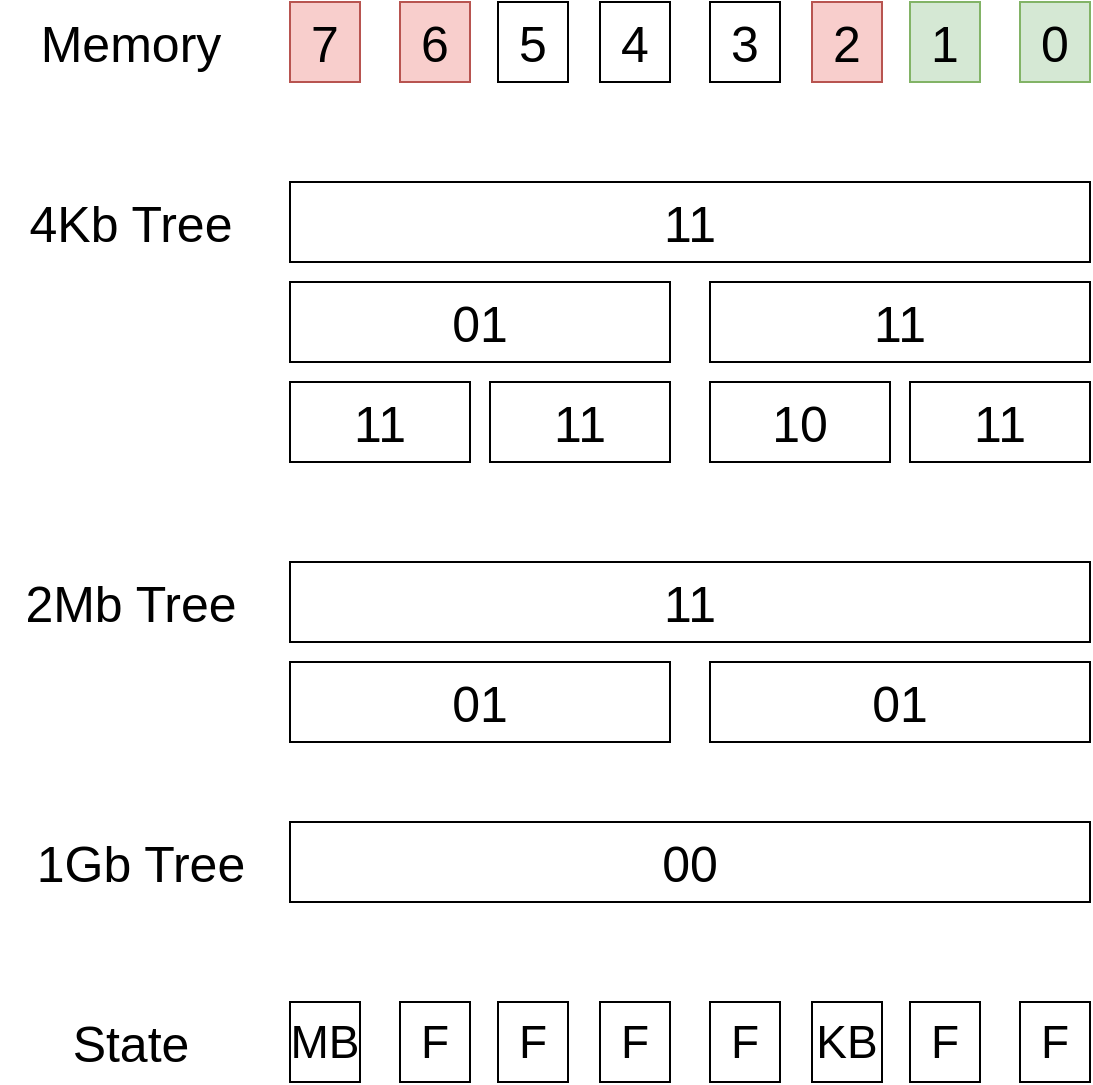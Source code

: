 <mxfile version="20.5.1" type="device"><diagram id="zjln9nGrKO4OnWLjlrIO" name="Page-1"><mxGraphModel dx="1926" dy="1133" grid="1" gridSize="10" guides="1" tooltips="1" connect="1" arrows="1" fold="1" page="1" pageScale="1" pageWidth="850" pageHeight="1100" math="0" shadow="0"><root><mxCell id="0"/><mxCell id="1" parent="0"/><mxCell id="dBjkYNTrU5PymwltPniq-23" value="&lt;font style=&quot;font-size: 25px;&quot;&gt;01&lt;/font&gt;" style="rounded=0;whiteSpace=wrap;html=1;" parent="1" vertex="1"><mxGeometry x="430" y="210" width="190" height="40" as="geometry"/></mxCell><mxCell id="dBjkYNTrU5PymwltPniq-24" value="&lt;font style=&quot;font-size: 25px;&quot;&gt;11&lt;/font&gt;" style="rounded=0;whiteSpace=wrap;html=1;" parent="1" vertex="1"><mxGeometry x="640" y="210" width="190" height="40" as="geometry"/></mxCell><mxCell id="dBjkYNTrU5PymwltPniq-28" value="&lt;font style=&quot;font-size: 25px;&quot;&gt;11&lt;/font&gt;" style="rounded=0;whiteSpace=wrap;html=1;" parent="1" vertex="1"><mxGeometry x="740" y="260" width="90" height="40" as="geometry"/></mxCell><mxCell id="dBjkYNTrU5PymwltPniq-29" value="&lt;font style=&quot;font-size: 25px;&quot;&gt;11&lt;/font&gt;" style="rounded=0;whiteSpace=wrap;html=1;" parent="1" vertex="1"><mxGeometry x="430" y="160" width="400" height="40" as="geometry"/></mxCell><mxCell id="dBjkYNTrU5PymwltPniq-31" value="&lt;font style=&quot;font-size: 25px;&quot;&gt;11&lt;/font&gt;" style="rounded=0;whiteSpace=wrap;html=1;" parent="1" vertex="1"><mxGeometry x="430" y="260" width="90" height="40" as="geometry"/></mxCell><mxCell id="dBjkYNTrU5PymwltPniq-32" value="&lt;font style=&quot;font-size: 25px;&quot;&gt;11&lt;/font&gt;" style="rounded=0;whiteSpace=wrap;html=1;" parent="1" vertex="1"><mxGeometry x="530" y="260" width="90" height="40" as="geometry"/></mxCell><mxCell id="dBjkYNTrU5PymwltPniq-33" value="&lt;font style=&quot;font-size: 25px;&quot;&gt;10&lt;/font&gt;" style="rounded=0;whiteSpace=wrap;html=1;" parent="1" vertex="1"><mxGeometry x="640" y="260" width="90" height="40" as="geometry"/></mxCell><mxCell id="dBjkYNTrU5PymwltPniq-35" value="4Kb Tree" style="text;html=1;align=center;verticalAlign=middle;resizable=0;points=[];autosize=1;strokeColor=none;fillColor=none;fontSize=25;" parent="1" vertex="1"><mxGeometry x="290" y="160" width="120" height="40" as="geometry"/></mxCell><mxCell id="dBjkYNTrU5PymwltPniq-37" value="&lt;font style=&quot;font-size: 25px;&quot;&gt;01&lt;/font&gt;" style="rounded=0;whiteSpace=wrap;html=1;" parent="1" vertex="1"><mxGeometry x="430" y="400" width="190" height="40" as="geometry"/></mxCell><mxCell id="dBjkYNTrU5PymwltPniq-38" value="&lt;font style=&quot;font-size: 25px;&quot;&gt;01&lt;/font&gt;" style="rounded=0;whiteSpace=wrap;html=1;" parent="1" vertex="1"><mxGeometry x="640" y="400" width="190" height="40" as="geometry"/></mxCell><mxCell id="dBjkYNTrU5PymwltPniq-40" value="&lt;font style=&quot;font-size: 25px;&quot;&gt;11&lt;/font&gt;" style="rounded=0;whiteSpace=wrap;html=1;" parent="1" vertex="1"><mxGeometry x="430" y="350" width="400" height="40" as="geometry"/></mxCell><mxCell id="dBjkYNTrU5PymwltPniq-47" value="2Mb Tree" style="text;html=1;align=center;verticalAlign=middle;resizable=0;points=[];autosize=1;strokeColor=none;fillColor=none;fontSize=25;" parent="1" vertex="1"><mxGeometry x="285" y="350" width="130" height="40" as="geometry"/></mxCell><mxCell id="dBjkYNTrU5PymwltPniq-50" value="&lt;font style=&quot;font-size: 25px;&quot;&gt;00&lt;/font&gt;" style="rounded=0;whiteSpace=wrap;html=1;" parent="1" vertex="1"><mxGeometry x="430" y="480" width="400" height="40" as="geometry"/></mxCell><mxCell id="dBjkYNTrU5PymwltPniq-51" value="1Gb Tree" style="text;html=1;align=center;verticalAlign=middle;resizable=0;points=[];autosize=1;strokeColor=none;fillColor=none;fontSize=25;" parent="1" vertex="1"><mxGeometry x="290" y="480" width="130" height="40" as="geometry"/></mxCell><mxCell id="TYhwPSes7DojMcwzIKbP-2" value="&lt;font style=&quot;font-size: 25px;&quot;&gt;7&lt;/font&gt;" style="rounded=0;whiteSpace=wrap;html=1;fillColor=#f8cecc;strokeColor=#b85450;" vertex="1" parent="1"><mxGeometry x="430" y="70" width="35" height="40" as="geometry"/></mxCell><mxCell id="TYhwPSes7DojMcwzIKbP-5" value="Memory" style="text;html=1;align=center;verticalAlign=middle;resizable=0;points=[];autosize=1;strokeColor=none;fillColor=none;fontSize=25;" vertex="1" parent="1"><mxGeometry x="295" y="70" width="110" height="40" as="geometry"/></mxCell><mxCell id="TYhwPSes7DojMcwzIKbP-8" value="&lt;font style=&quot;font-size: 25px;&quot;&gt;6&lt;/font&gt;" style="rounded=0;whiteSpace=wrap;html=1;fillColor=#f8cecc;strokeColor=#b85450;" vertex="1" parent="1"><mxGeometry x="485" y="70" width="35" height="40" as="geometry"/></mxCell><mxCell id="TYhwPSes7DojMcwzIKbP-9" value="&lt;font style=&quot;font-size: 25px;&quot;&gt;5&lt;/font&gt;" style="rounded=0;whiteSpace=wrap;html=1;" vertex="1" parent="1"><mxGeometry x="534" y="70" width="35" height="40" as="geometry"/></mxCell><mxCell id="TYhwPSes7DojMcwzIKbP-10" value="&lt;font style=&quot;font-size: 25px;&quot;&gt;4&lt;/font&gt;" style="rounded=0;whiteSpace=wrap;html=1;" vertex="1" parent="1"><mxGeometry x="585" y="70" width="35" height="40" as="geometry"/></mxCell><mxCell id="TYhwPSes7DojMcwzIKbP-11" value="&lt;font style=&quot;font-size: 25px;&quot;&gt;3&lt;/font&gt;" style="rounded=0;whiteSpace=wrap;html=1;" vertex="1" parent="1"><mxGeometry x="640" y="70" width="35" height="40" as="geometry"/></mxCell><mxCell id="TYhwPSes7DojMcwzIKbP-12" value="&lt;font style=&quot;font-size: 25px;&quot;&gt;2&lt;/font&gt;" style="rounded=0;whiteSpace=wrap;html=1;fillColor=#f8cecc;strokeColor=#b85450;" vertex="1" parent="1"><mxGeometry x="691" y="70" width="35" height="40" as="geometry"/></mxCell><mxCell id="TYhwPSes7DojMcwzIKbP-13" value="&lt;font style=&quot;font-size: 25px;&quot;&gt;1&lt;/font&gt;" style="rounded=0;whiteSpace=wrap;html=1;fillColor=#d5e8d4;strokeColor=#82b366;" vertex="1" parent="1"><mxGeometry x="740" y="70" width="35" height="40" as="geometry"/></mxCell><mxCell id="TYhwPSes7DojMcwzIKbP-14" value="&lt;font style=&quot;font-size: 25px;&quot;&gt;0&lt;/font&gt;" style="rounded=0;whiteSpace=wrap;html=1;fillColor=#d5e8d4;strokeColor=#82b366;" vertex="1" parent="1"><mxGeometry x="795" y="70" width="35" height="40" as="geometry"/></mxCell><mxCell id="TYhwPSes7DojMcwzIKbP-15" value="&lt;font style=&quot;font-size: 23px;&quot;&gt;MB&lt;/font&gt;" style="rounded=0;whiteSpace=wrap;html=1;" vertex="1" parent="1"><mxGeometry x="430" y="570" width="35" height="40" as="geometry"/></mxCell><mxCell id="TYhwPSes7DojMcwzIKbP-16" value="State" style="text;html=1;align=center;verticalAlign=middle;resizable=0;points=[];autosize=1;strokeColor=none;fillColor=none;fontSize=25;" vertex="1" parent="1"><mxGeometry x="310" y="570" width="80" height="40" as="geometry"/></mxCell><mxCell id="TYhwPSes7DojMcwzIKbP-17" value="&lt;font style=&quot;font-size: 23px;&quot;&gt;F&lt;/font&gt;" style="rounded=0;whiteSpace=wrap;html=1;" vertex="1" parent="1"><mxGeometry x="485" y="570" width="35" height="40" as="geometry"/></mxCell><mxCell id="TYhwPSes7DojMcwzIKbP-18" value="&lt;font style=&quot;font-size: 23px;&quot;&gt;F&lt;/font&gt;" style="rounded=0;whiteSpace=wrap;html=1;" vertex="1" parent="1"><mxGeometry x="534" y="570" width="35" height="40" as="geometry"/></mxCell><mxCell id="TYhwPSes7DojMcwzIKbP-19" value="&lt;font style=&quot;font-size: 23px;&quot;&gt;F&lt;/font&gt;" style="rounded=0;whiteSpace=wrap;html=1;" vertex="1" parent="1"><mxGeometry x="585" y="570" width="35" height="40" as="geometry"/></mxCell><mxCell id="TYhwPSes7DojMcwzIKbP-20" value="&lt;font style=&quot;font-size: 23px;&quot;&gt;F&lt;/font&gt;" style="rounded=0;whiteSpace=wrap;html=1;" vertex="1" parent="1"><mxGeometry x="640" y="570" width="35" height="40" as="geometry"/></mxCell><mxCell id="TYhwPSes7DojMcwzIKbP-21" value="&lt;font style=&quot;font-size: 23px;&quot;&gt;KB&lt;/font&gt;" style="rounded=0;whiteSpace=wrap;html=1;" vertex="1" parent="1"><mxGeometry x="691" y="570" width="35" height="40" as="geometry"/></mxCell><mxCell id="TYhwPSes7DojMcwzIKbP-22" value="&lt;font style=&quot;font-size: 23px;&quot;&gt;F&lt;/font&gt;" style="rounded=0;whiteSpace=wrap;html=1;" vertex="1" parent="1"><mxGeometry x="740" y="570" width="35" height="40" as="geometry"/></mxCell><mxCell id="TYhwPSes7DojMcwzIKbP-23" value="&lt;font style=&quot;font-size: 23px;&quot;&gt;F&lt;/font&gt;" style="rounded=0;whiteSpace=wrap;html=1;" vertex="1" parent="1"><mxGeometry x="795" y="570" width="35" height="40" as="geometry"/></mxCell></root></mxGraphModel></diagram></mxfile>